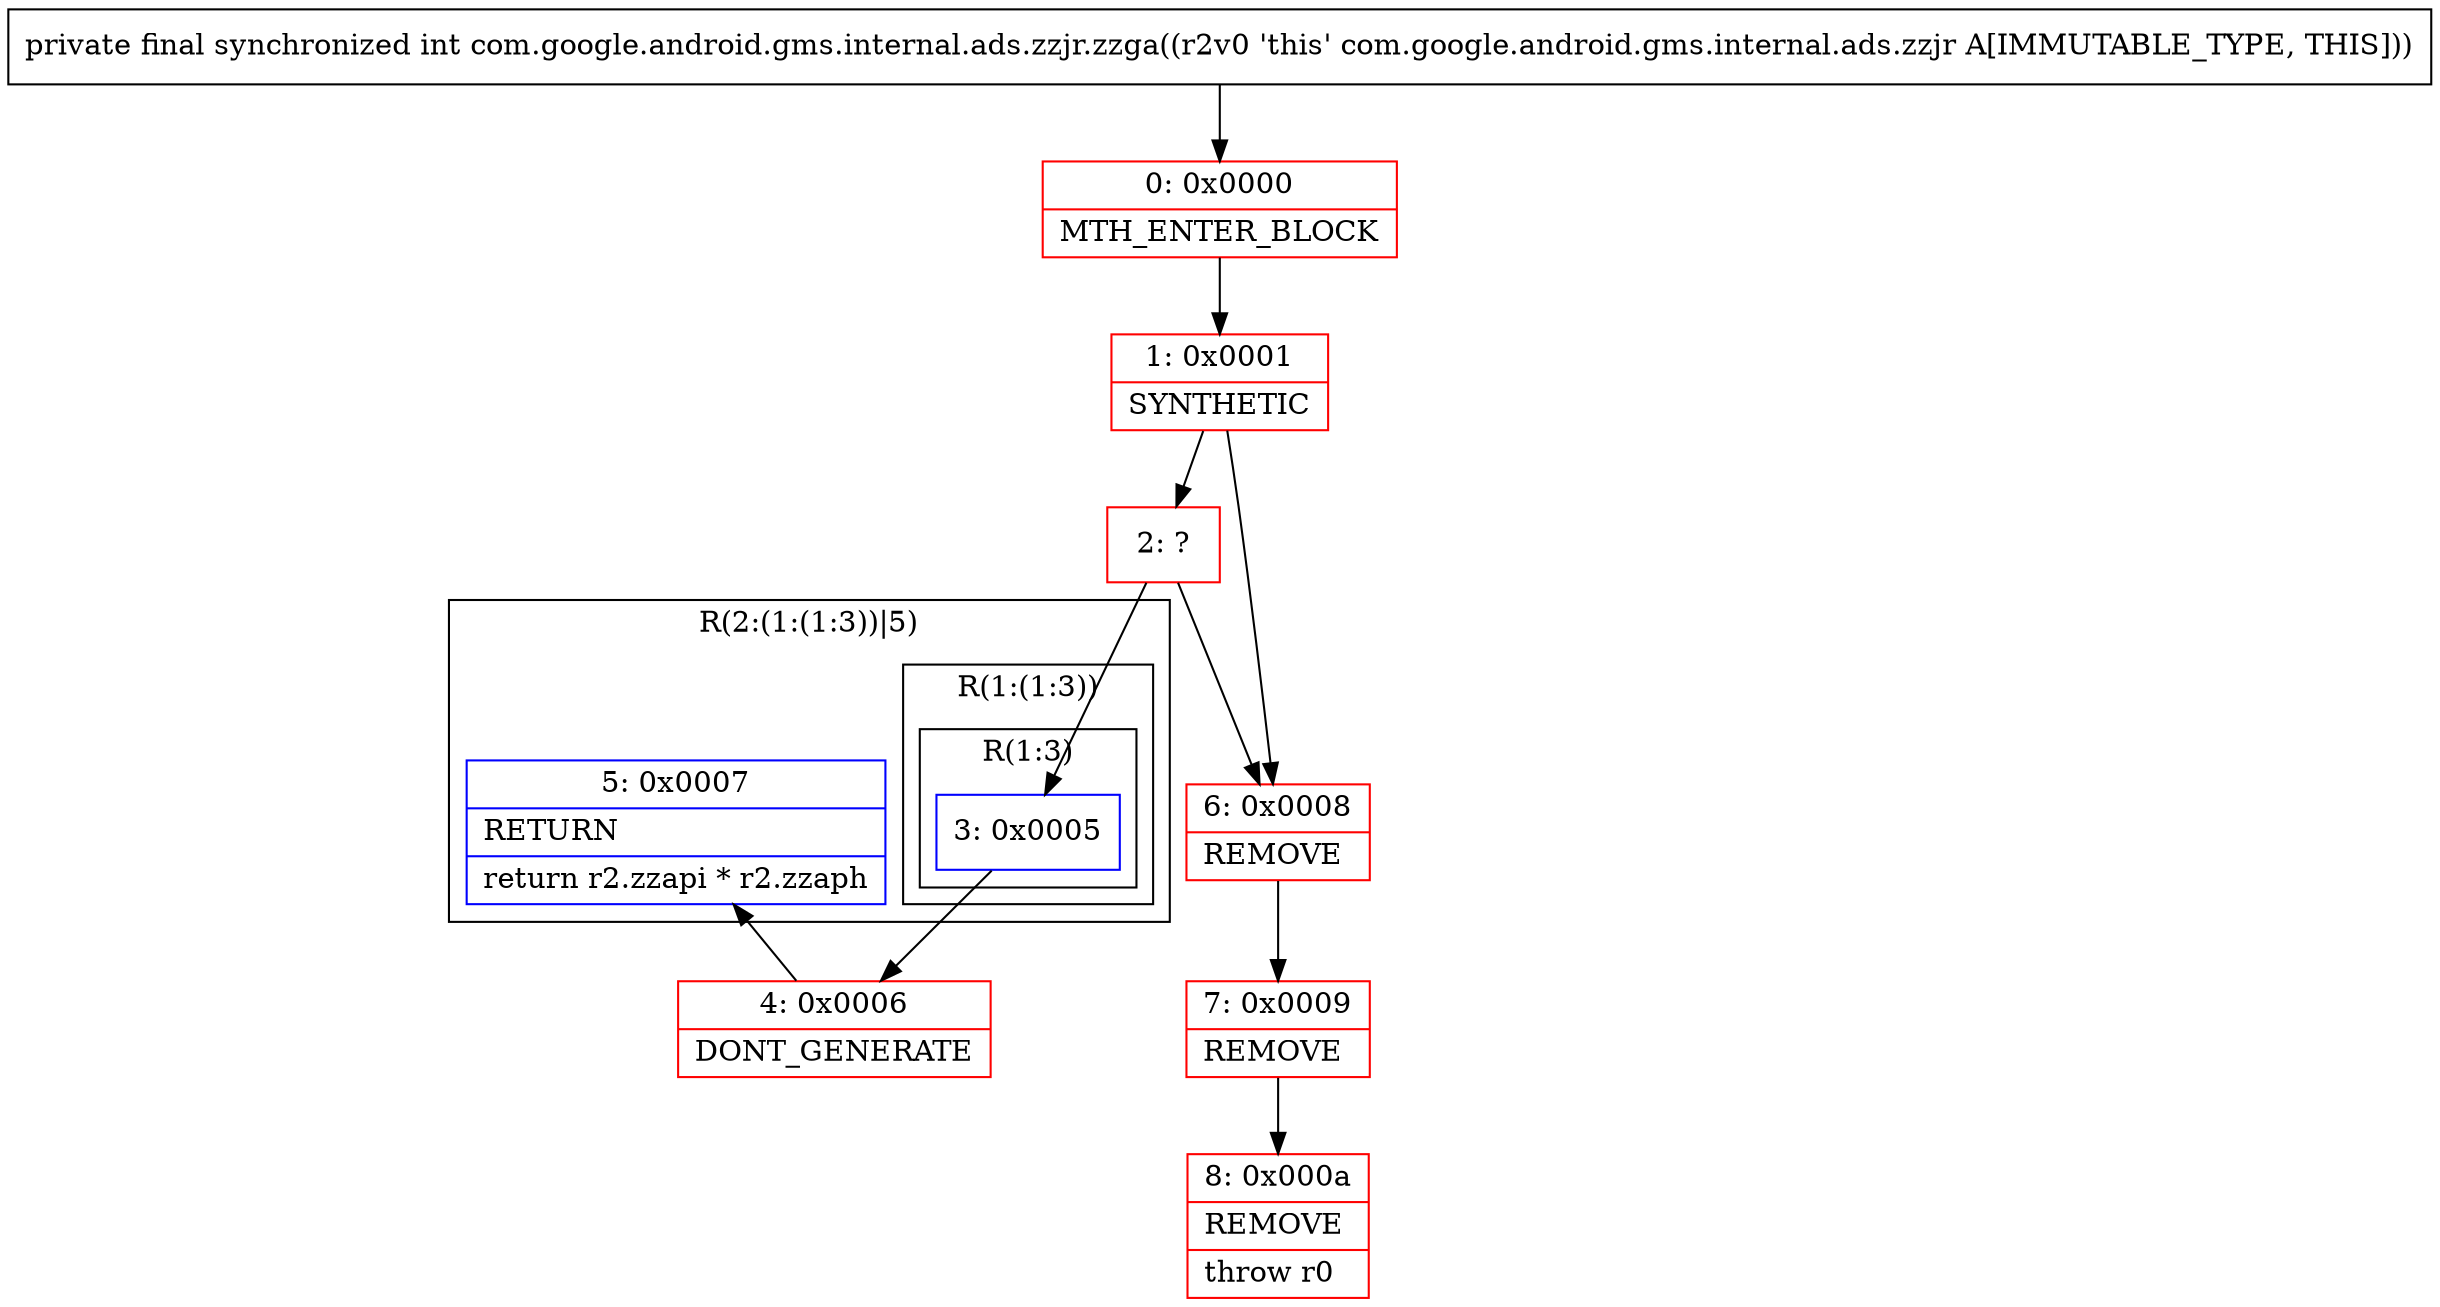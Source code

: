 digraph "CFG forcom.google.android.gms.internal.ads.zzjr.zzga()I" {
subgraph cluster_Region_979942671 {
label = "R(2:(1:(1:3))|5)";
node [shape=record,color=blue];
subgraph cluster_Region_1686661984 {
label = "R(1:(1:3))";
node [shape=record,color=blue];
subgraph cluster_Region_573924526 {
label = "R(1:3)";
node [shape=record,color=blue];
Node_3 [shape=record,label="{3\:\ 0x0005}"];
}
}
Node_5 [shape=record,label="{5\:\ 0x0007|RETURN\l|return r2.zzapi * r2.zzaph\l}"];
}
Node_0 [shape=record,color=red,label="{0\:\ 0x0000|MTH_ENTER_BLOCK\l}"];
Node_1 [shape=record,color=red,label="{1\:\ 0x0001|SYNTHETIC\l}"];
Node_2 [shape=record,color=red,label="{2\:\ ?}"];
Node_4 [shape=record,color=red,label="{4\:\ 0x0006|DONT_GENERATE\l}"];
Node_6 [shape=record,color=red,label="{6\:\ 0x0008|REMOVE\l}"];
Node_7 [shape=record,color=red,label="{7\:\ 0x0009|REMOVE\l}"];
Node_8 [shape=record,color=red,label="{8\:\ 0x000a|REMOVE\l|throw r0\l}"];
MethodNode[shape=record,label="{private final synchronized int com.google.android.gms.internal.ads.zzjr.zzga((r2v0 'this' com.google.android.gms.internal.ads.zzjr A[IMMUTABLE_TYPE, THIS])) }"];
MethodNode -> Node_0;
Node_3 -> Node_4;
Node_0 -> Node_1;
Node_1 -> Node_2;
Node_1 -> Node_6;
Node_2 -> Node_3;
Node_2 -> Node_6;
Node_4 -> Node_5;
Node_6 -> Node_7;
Node_7 -> Node_8;
}


